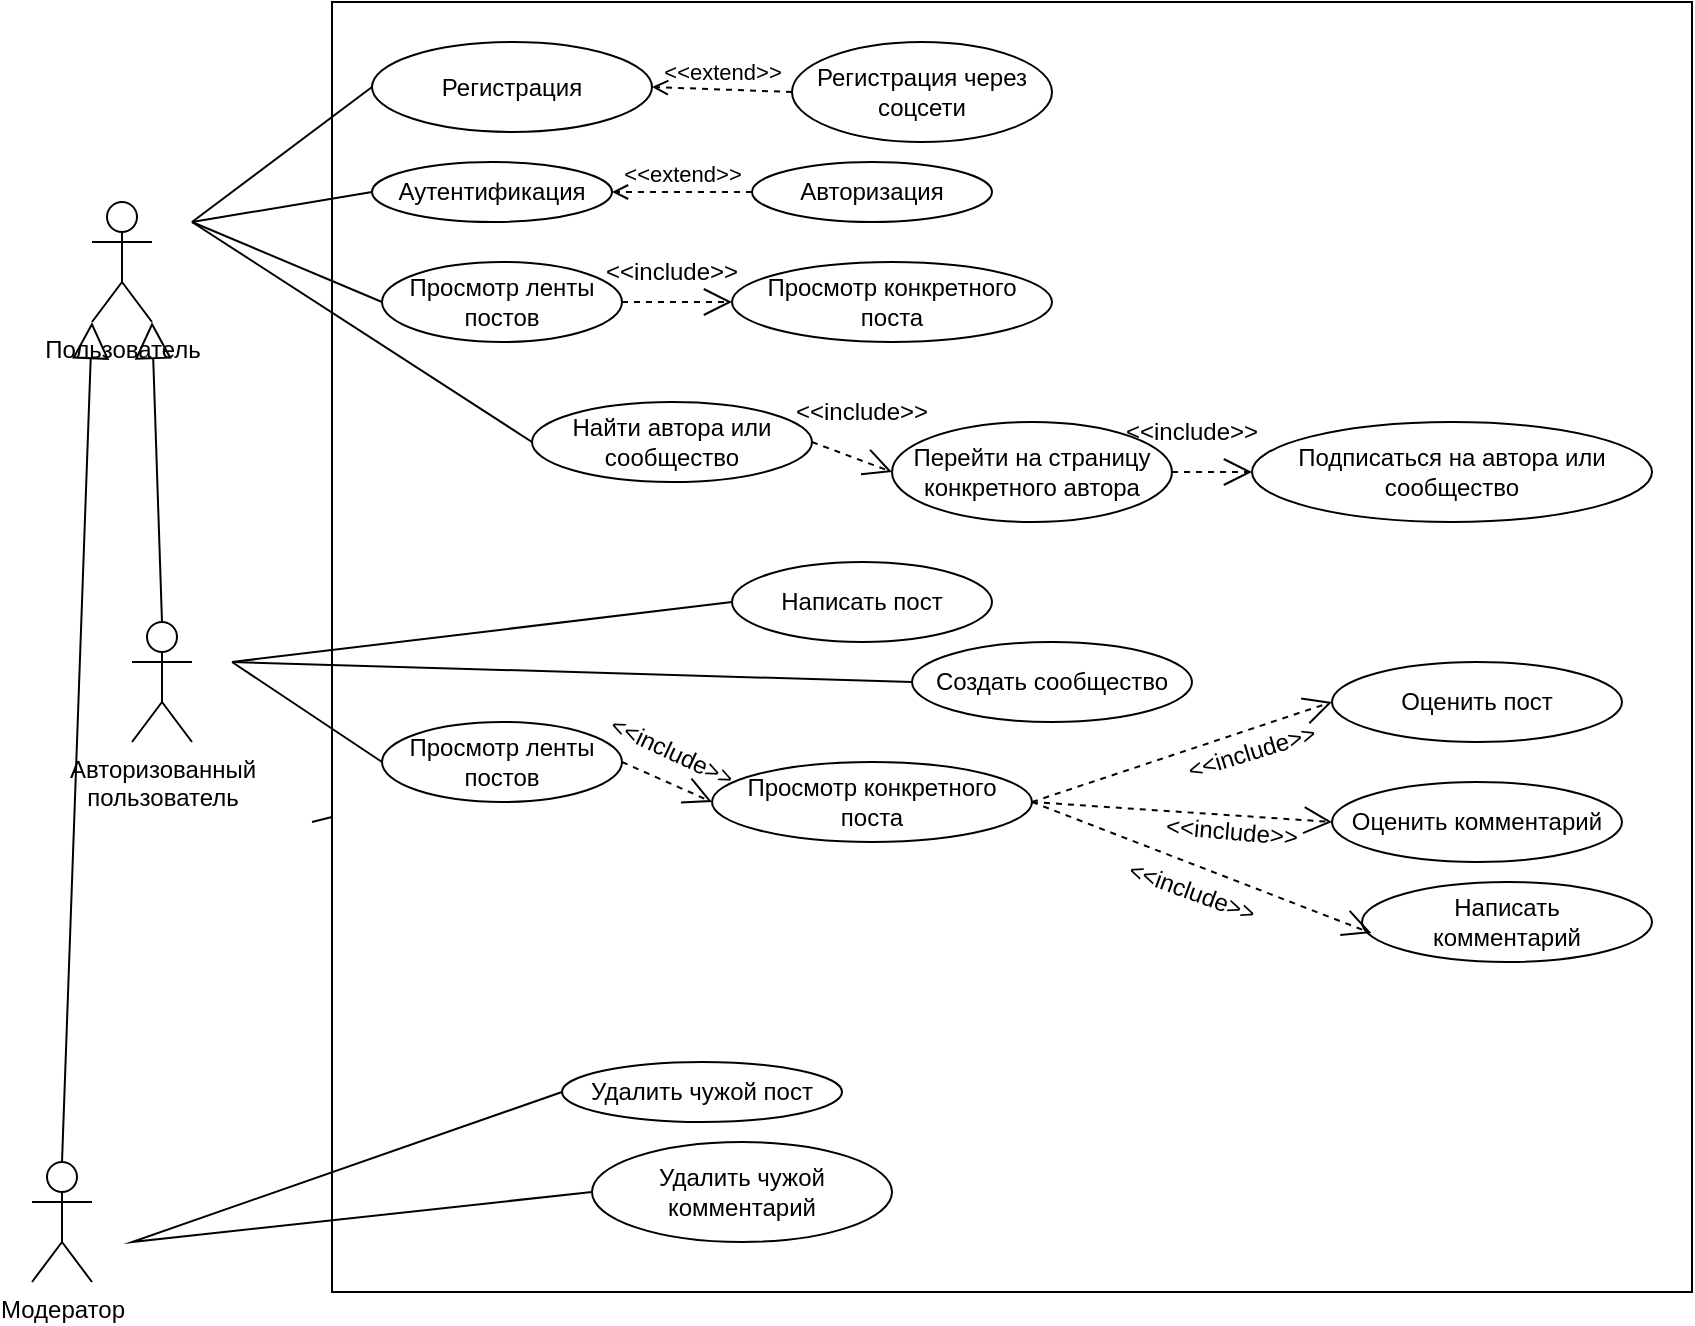 <mxfile version="17.1.4" type="github">
  <diagram id="VerVtzgGsEUed2dzvA5R" name="Page-1">
    <mxGraphModel dx="1102" dy="568" grid="1" gridSize="10" guides="1" tooltips="1" connect="1" arrows="1" fold="1" page="1" pageScale="1" pageWidth="850" pageHeight="1100" math="0" shadow="0">
      <root>
        <mxCell id="0" />
        <mxCell id="1" parent="0" />
        <mxCell id="4-7MC1x0BzrSJv3IkBGC-14" value="" style="rounded=0;whiteSpace=wrap;html=1;" parent="1" vertex="1">
          <mxGeometry x="170" width="680" height="645" as="geometry" />
        </mxCell>
        <mxCell id="4-7MC1x0BzrSJv3IkBGC-1" value="&lt;div&gt;Пользователь&lt;/div&gt;" style="shape=umlActor;verticalLabelPosition=bottom;verticalAlign=top;html=1;" parent="1" vertex="1">
          <mxGeometry x="50" y="100" width="30" height="60" as="geometry" />
        </mxCell>
        <mxCell id="4-7MC1x0BzrSJv3IkBGC-2" value="Просмотр ленты постов" style="ellipse;whiteSpace=wrap;html=1;" parent="1" vertex="1">
          <mxGeometry x="195" y="130" width="120" height="40" as="geometry" />
        </mxCell>
        <mxCell id="4-7MC1x0BzrSJv3IkBGC-3" value="&lt;div&gt;Регистрация&lt;/div&gt;" style="ellipse;whiteSpace=wrap;html=1;" parent="1" vertex="1">
          <mxGeometry x="190" y="20" width="140" height="45" as="geometry" />
        </mxCell>
        <mxCell id="4-7MC1x0BzrSJv3IkBGC-4" value="&lt;div&gt;Авторизация&lt;/div&gt;" style="ellipse;whiteSpace=wrap;html=1;" parent="1" vertex="1">
          <mxGeometry x="380" y="80" width="120" height="30" as="geometry" />
        </mxCell>
        <mxCell id="4-7MC1x0BzrSJv3IkBGC-5" value="Аутентификация" style="ellipse;whiteSpace=wrap;html=1;" parent="1" vertex="1">
          <mxGeometry x="190" y="80" width="120" height="30" as="geometry" />
        </mxCell>
        <mxCell id="4-7MC1x0BzrSJv3IkBGC-6" value="Регистрация через соцсети" style="ellipse;whiteSpace=wrap;html=1;" parent="1" vertex="1">
          <mxGeometry x="400" y="20" width="130" height="50" as="geometry" />
        </mxCell>
        <mxCell id="4-7MC1x0BzrSJv3IkBGC-7" value="&lt;div&gt;Написать пост&lt;/div&gt;" style="ellipse;whiteSpace=wrap;html=1;" parent="1" vertex="1">
          <mxGeometry x="370" y="280" width="130" height="40" as="geometry" />
        </mxCell>
        <mxCell id="4-7MC1x0BzrSJv3IkBGC-9" value="Оценить пост " style="ellipse;whiteSpace=wrap;html=1;" parent="1" vertex="1">
          <mxGeometry x="670" y="330" width="145" height="40" as="geometry" />
        </mxCell>
        <mxCell id="4-7MC1x0BzrSJv3IkBGC-10" value="Просмотр конкретного поста" style="ellipse;whiteSpace=wrap;html=1;" parent="1" vertex="1">
          <mxGeometry x="370" y="130" width="160" height="40" as="geometry" />
        </mxCell>
        <mxCell id="4-7MC1x0BzrSJv3IkBGC-11" value="Создать сообщество" style="ellipse;whiteSpace=wrap;html=1;" parent="1" vertex="1">
          <mxGeometry x="460" y="320" width="140" height="40" as="geometry" />
        </mxCell>
        <mxCell id="4-7MC1x0BzrSJv3IkBGC-12" value="Подписаться на автора или сообщество" style="ellipse;whiteSpace=wrap;html=1;" parent="1" vertex="1">
          <mxGeometry x="630" y="210" width="200" height="50" as="geometry" />
        </mxCell>
        <mxCell id="4-7MC1x0BzrSJv3IkBGC-13" value="Перейти на страницу конкретного автора" style="ellipse;whiteSpace=wrap;html=1;" parent="1" vertex="1">
          <mxGeometry x="450" y="210" width="140" height="50" as="geometry" />
        </mxCell>
        <mxCell id="4-7MC1x0BzrSJv3IkBGC-20" value="" style="endArrow=none;html=1;rounded=0;entryX=0;entryY=0.5;entryDx=0;entryDy=0;" parent="1" target="4-7MC1x0BzrSJv3IkBGC-2" edge="1">
          <mxGeometry width="50" height="50" relative="1" as="geometry">
            <mxPoint x="100" y="110" as="sourcePoint" />
            <mxPoint x="200" y="60" as="targetPoint" />
          </mxGeometry>
        </mxCell>
        <mxCell id="4-7MC1x0BzrSJv3IkBGC-23" value="" style="endArrow=none;html=1;rounded=0;entryX=0;entryY=0.5;entryDx=0;entryDy=0;" parent="1" target="4-7MC1x0BzrSJv3IkBGC-3" edge="1">
          <mxGeometry width="50" height="50" relative="1" as="geometry">
            <mxPoint x="100" y="110" as="sourcePoint" />
            <mxPoint x="160" y="95" as="targetPoint" />
          </mxGeometry>
        </mxCell>
        <mxCell id="4-7MC1x0BzrSJv3IkBGC-25" value="&amp;lt;&amp;lt;extend&amp;gt;&amp;gt;" style="html=1;verticalAlign=bottom;labelBackgroundColor=none;endArrow=open;endFill=0;dashed=1;rounded=0;entryX=1;entryY=0.5;entryDx=0;entryDy=0;exitX=0;exitY=0.5;exitDx=0;exitDy=0;" parent="1" source="4-7MC1x0BzrSJv3IkBGC-6" target="4-7MC1x0BzrSJv3IkBGC-3" edge="1">
          <mxGeometry width="160" relative="1" as="geometry">
            <mxPoint x="470" y="220" as="sourcePoint" />
            <mxPoint x="630" y="220" as="targetPoint" />
            <mxPoint as="offset" />
          </mxGeometry>
        </mxCell>
        <mxCell id="4-7MC1x0BzrSJv3IkBGC-27" value="&amp;lt;&amp;lt;extend&amp;gt;&amp;gt;" style="html=1;verticalAlign=bottom;labelBackgroundColor=none;endArrow=open;endFill=0;dashed=1;rounded=0;exitX=0;exitY=0.5;exitDx=0;exitDy=0;entryX=1;entryY=0.5;entryDx=0;entryDy=0;" parent="1" source="4-7MC1x0BzrSJv3IkBGC-4" target="4-7MC1x0BzrSJv3IkBGC-5" edge="1">
          <mxGeometry width="160" relative="1" as="geometry">
            <mxPoint x="380" y="250" as="sourcePoint" />
            <mxPoint x="540" y="250" as="targetPoint" />
          </mxGeometry>
        </mxCell>
        <mxCell id="4-7MC1x0BzrSJv3IkBGC-29" value="" style="endArrow=none;html=1;rounded=0;entryX=0;entryY=0.5;entryDx=0;entryDy=0;" parent="1" target="4-7MC1x0BzrSJv3IkBGC-5" edge="1">
          <mxGeometry width="50" height="50" relative="1" as="geometry">
            <mxPoint x="100" y="110" as="sourcePoint" />
            <mxPoint x="450" y="280" as="targetPoint" />
          </mxGeometry>
        </mxCell>
        <mxCell id="4-7MC1x0BzrSJv3IkBGC-30" value="&lt;div&gt;Авторизованный &lt;br&gt;&lt;/div&gt;&lt;div&gt;пользователь&lt;/div&gt;" style="shape=umlActor;verticalLabelPosition=bottom;verticalAlign=top;html=1;outlineConnect=0;" parent="1" vertex="1">
          <mxGeometry x="70" y="310" width="30" height="60" as="geometry" />
        </mxCell>
        <mxCell id="4-7MC1x0BzrSJv3IkBGC-34" value="" style="endArrow=block;endSize=16;endFill=0;html=1;rounded=0;exitX=0.5;exitY=0;exitDx=0;exitDy=0;exitPerimeter=0;entryX=1;entryY=1;entryDx=0;entryDy=0;entryPerimeter=0;" parent="1" source="4-7MC1x0BzrSJv3IkBGC-30" target="4-7MC1x0BzrSJv3IkBGC-1" edge="1">
          <mxGeometry width="160" relative="1" as="geometry">
            <mxPoint x="350" y="250" as="sourcePoint" />
            <mxPoint x="510" y="250" as="targetPoint" />
          </mxGeometry>
        </mxCell>
        <mxCell id="4-7MC1x0BzrSJv3IkBGC-35" value="Оценить комментарий " style="ellipse;whiteSpace=wrap;html=1;" parent="1" vertex="1">
          <mxGeometry x="670" y="390" width="145" height="40" as="geometry" />
        </mxCell>
        <mxCell id="4-7MC1x0BzrSJv3IkBGC-36" value="&lt;div&gt;Написать &lt;br&gt;&lt;/div&gt;&lt;div&gt;комментарий &lt;/div&gt;" style="ellipse;whiteSpace=wrap;html=1;" parent="1" vertex="1">
          <mxGeometry x="685" y="440" width="145" height="40" as="geometry" />
        </mxCell>
        <mxCell id="4-7MC1x0BzrSJv3IkBGC-37" value="Модератор" style="shape=umlActor;verticalLabelPosition=bottom;verticalAlign=top;html=1;" parent="1" vertex="1">
          <mxGeometry x="20" y="580" width="30" height="60" as="geometry" />
        </mxCell>
        <mxCell id="4-7MC1x0BzrSJv3IkBGC-44" value="" style="endArrow=block;endSize=16;endFill=0;html=1;rounded=0;exitX=0.5;exitY=0;exitDx=0;exitDy=0;exitPerimeter=0;entryX=0;entryY=1;entryDx=0;entryDy=0;entryPerimeter=0;" parent="1" source="4-7MC1x0BzrSJv3IkBGC-37" target="4-7MC1x0BzrSJv3IkBGC-1" edge="1">
          <mxGeometry x="-0.027" y="-18" width="160" relative="1" as="geometry">
            <mxPoint x="420" y="520" as="sourcePoint" />
            <mxPoint x="580" y="520" as="targetPoint" />
            <mxPoint as="offset" />
          </mxGeometry>
        </mxCell>
        <mxCell id="4-7MC1x0BzrSJv3IkBGC-46" value="&lt;div&gt;Найти автора или сообщество&lt;/div&gt;" style="ellipse;whiteSpace=wrap;html=1;" parent="1" vertex="1">
          <mxGeometry x="270" y="200" width="140" height="40" as="geometry" />
        </mxCell>
        <mxCell id="4-7MC1x0BzrSJv3IkBGC-47" value="Удалить чужой пост" style="ellipse;whiteSpace=wrap;html=1;" parent="1" vertex="1">
          <mxGeometry x="285" y="530" width="140" height="30" as="geometry" />
        </mxCell>
        <mxCell id="4-7MC1x0BzrSJv3IkBGC-52" value="" style="endArrow=none;html=1;rounded=0;entryX=0;entryY=0.5;entryDx=0;entryDy=0;" parent="1" target="4-7MC1x0BzrSJv3IkBGC-7" edge="1">
          <mxGeometry relative="1" as="geometry">
            <mxPoint x="120" y="330" as="sourcePoint" />
            <mxPoint x="510" y="380" as="targetPoint" />
          </mxGeometry>
        </mxCell>
        <mxCell id="4-7MC1x0BzrSJv3IkBGC-56" value="" style="endArrow=none;html=1;rounded=0;entryX=0;entryY=0.5;entryDx=0;entryDy=0;" parent="1" target="4-7MC1x0BzrSJv3IkBGC-11" edge="1">
          <mxGeometry width="50" height="50" relative="1" as="geometry">
            <mxPoint x="120" y="330" as="sourcePoint" />
            <mxPoint x="252.5" y="330" as="targetPoint" />
          </mxGeometry>
        </mxCell>
        <mxCell id="4-7MC1x0BzrSJv3IkBGC-59" value="&lt;div&gt;Удалить чужой&lt;/div&gt;&lt;div&gt;комментарий&lt;br&gt;&lt;/div&gt;" style="ellipse;whiteSpace=wrap;html=1;" parent="1" vertex="1">
          <mxGeometry x="300" y="570" width="150" height="50" as="geometry" />
        </mxCell>
        <mxCell id="4-7MC1x0BzrSJv3IkBGC-60" value="" style="endArrow=none;html=1;rounded=0;entryX=0;entryY=0.5;entryDx=0;entryDy=0;exitX=0;exitY=0.5;exitDx=0;exitDy=0;" parent="1" source="4-7MC1x0BzrSJv3IkBGC-59" target="4-7MC1x0BzrSJv3IkBGC-47" edge="1">
          <mxGeometry width="50" height="50" relative="1" as="geometry">
            <mxPoint x="400" y="440" as="sourcePoint" />
            <mxPoint x="450" y="390" as="targetPoint" />
            <Array as="points">
              <mxPoint x="70" y="620" />
            </Array>
          </mxGeometry>
        </mxCell>
        <mxCell id="4-7MC1x0BzrSJv3IkBGC-62" value="" style="endArrow=open;endSize=12;dashed=1;html=1;rounded=0;entryX=0;entryY=0.5;entryDx=0;entryDy=0;exitX=1;exitY=0.5;exitDx=0;exitDy=0;" parent="1" source="4-7MC1x0BzrSJv3IkBGC-2" target="4-7MC1x0BzrSJv3IkBGC-10" edge="1">
          <mxGeometry x="1" y="30" width="160" relative="1" as="geometry">
            <mxPoint x="315" y="150" as="sourcePoint" />
            <mxPoint x="475" y="149.71" as="targetPoint" />
            <mxPoint as="offset" />
          </mxGeometry>
        </mxCell>
        <mxCell id="4-7MC1x0BzrSJv3IkBGC-63" value="" style="endArrow=open;endSize=12;dashed=1;html=1;rounded=0;entryX=0.032;entryY=0.639;entryDx=0;entryDy=0;entryPerimeter=0;exitX=1;exitY=0.5;exitDx=0;exitDy=0;" parent="1" source="4-7MC1x0BzrSJv3IkBGC-74" target="4-7MC1x0BzrSJv3IkBGC-36" edge="1">
          <mxGeometry x="1" y="30" width="160" relative="1" as="geometry">
            <mxPoint x="347.5" y="149.71" as="sourcePoint" />
            <mxPoint x="507.5" y="149.71" as="targetPoint" />
            <mxPoint as="offset" />
          </mxGeometry>
        </mxCell>
        <mxCell id="4-7MC1x0BzrSJv3IkBGC-64" value="" style="endArrow=open;endSize=12;dashed=1;html=1;rounded=0;entryX=0;entryY=0.5;entryDx=0;entryDy=0;exitX=1;exitY=0.5;exitDx=0;exitDy=0;" parent="1" source="4-7MC1x0BzrSJv3IkBGC-74" target="4-7MC1x0BzrSJv3IkBGC-35" edge="1">
          <mxGeometry x="1" y="30" width="160" relative="1" as="geometry">
            <mxPoint x="400" y="230" as="sourcePoint" />
            <mxPoint x="560" y="230" as="targetPoint" />
            <mxPoint as="offset" />
          </mxGeometry>
        </mxCell>
        <mxCell id="4-7MC1x0BzrSJv3IkBGC-65" value="" style="endArrow=open;endSize=12;dashed=1;html=1;rounded=0;entryX=0;entryY=0.5;entryDx=0;entryDy=0;exitX=1;exitY=0.5;exitDx=0;exitDy=0;" parent="1" source="4-7MC1x0BzrSJv3IkBGC-74" target="4-7MC1x0BzrSJv3IkBGC-9" edge="1">
          <mxGeometry x="1" y="30" width="160" relative="1" as="geometry">
            <mxPoint x="390" y="249.71" as="sourcePoint" />
            <mxPoint x="550" y="249.71" as="targetPoint" />
            <mxPoint as="offset" />
          </mxGeometry>
        </mxCell>
        <mxCell id="4-7MC1x0BzrSJv3IkBGC-66" value="" style="endArrow=open;endSize=12;dashed=1;html=1;rounded=0;exitX=1;exitY=0.5;exitDx=0;exitDy=0;entryX=0;entryY=0.5;entryDx=0;entryDy=0;" parent="1" source="4-7MC1x0BzrSJv3IkBGC-46" target="4-7MC1x0BzrSJv3IkBGC-13" edge="1">
          <mxGeometry x="1" y="30" width="160" relative="1" as="geometry">
            <mxPoint x="650" y="360" as="sourcePoint" />
            <mxPoint x="810" y="360" as="targetPoint" />
            <mxPoint as="offset" />
          </mxGeometry>
        </mxCell>
        <mxCell id="4-7MC1x0BzrSJv3IkBGC-68" value="" style="endArrow=none;html=1;rounded=0;" parent="1" target="4-7MC1x0BzrSJv3IkBGC-14" edge="1">
          <mxGeometry width="50" height="50" relative="1" as="geometry">
            <mxPoint x="160" y="410" as="sourcePoint" />
            <mxPoint x="210" y="360" as="targetPoint" />
          </mxGeometry>
        </mxCell>
        <mxCell id="4-7MC1x0BzrSJv3IkBGC-70" value="" style="endArrow=none;html=1;rounded=0;entryX=0;entryY=0.5;entryDx=0;entryDy=0;" parent="1" target="4-7MC1x0BzrSJv3IkBGC-46" edge="1">
          <mxGeometry width="50" height="50" relative="1" as="geometry">
            <mxPoint x="100" y="110" as="sourcePoint" />
            <mxPoint x="240" y="230" as="targetPoint" />
          </mxGeometry>
        </mxCell>
        <mxCell id="4-7MC1x0BzrSJv3IkBGC-73" value="" style="endArrow=open;endSize=12;dashed=1;html=1;rounded=0;entryX=0;entryY=0.5;entryDx=0;entryDy=0;exitX=1;exitY=0.5;exitDx=0;exitDy=0;" parent="1" source="4-7MC1x0BzrSJv3IkBGC-13" target="4-7MC1x0BzrSJv3IkBGC-12" edge="1">
          <mxGeometry x="1" y="30" width="160" relative="1" as="geometry">
            <mxPoint x="400" y="310" as="sourcePoint" />
            <mxPoint x="560" y="310" as="targetPoint" />
            <mxPoint as="offset" />
          </mxGeometry>
        </mxCell>
        <mxCell id="4-7MC1x0BzrSJv3IkBGC-74" value="Просмотр конкретного поста" style="ellipse;whiteSpace=wrap;html=1;" parent="1" vertex="1">
          <mxGeometry x="360" y="380" width="160" height="40" as="geometry" />
        </mxCell>
        <mxCell id="4-7MC1x0BzrSJv3IkBGC-76" value="" style="endArrow=none;html=1;rounded=0;exitX=0;exitY=0.5;exitDx=0;exitDy=0;" parent="1" source="4-7MC1x0BzrSJv3IkBGC-77" edge="1">
          <mxGeometry width="50" height="50" relative="1" as="geometry">
            <mxPoint x="530" y="390" as="sourcePoint" />
            <mxPoint x="120" y="330" as="targetPoint" />
          </mxGeometry>
        </mxCell>
        <mxCell id="4-7MC1x0BzrSJv3IkBGC-77" value="Просмотр ленты постов" style="ellipse;whiteSpace=wrap;html=1;" parent="1" vertex="1">
          <mxGeometry x="195" y="360" width="120" height="40" as="geometry" />
        </mxCell>
        <mxCell id="4-7MC1x0BzrSJv3IkBGC-78" value="" style="endArrow=open;endSize=12;dashed=1;html=1;rounded=0;entryX=0;entryY=0.5;entryDx=0;entryDy=0;exitX=1;exitY=0.5;exitDx=0;exitDy=0;" parent="1" source="4-7MC1x0BzrSJv3IkBGC-77" target="4-7MC1x0BzrSJv3IkBGC-74" edge="1">
          <mxGeometry x="1" y="30" width="160" relative="1" as="geometry">
            <mxPoint x="530" y="410" as="sourcePoint" />
            <mxPoint x="680" y="420" as="targetPoint" />
            <mxPoint as="offset" />
          </mxGeometry>
        </mxCell>
        <mxCell id="x0CRpCVnMXHmlvxIsemy-1" value="&amp;lt;&amp;lt;include&amp;gt;&amp;gt;" style="text;html=1;strokeColor=none;fillColor=none;align=center;verticalAlign=middle;whiteSpace=wrap;rounded=0;" vertex="1" parent="1">
          <mxGeometry x="405" y="190" width="60" height="30" as="geometry" />
        </mxCell>
        <mxCell id="x0CRpCVnMXHmlvxIsemy-2" value="&amp;lt;&amp;lt;include&amp;gt;&amp;gt;" style="text;html=1;strokeColor=none;fillColor=none;align=center;verticalAlign=middle;whiteSpace=wrap;rounded=0;" vertex="1" parent="1">
          <mxGeometry x="570" y="200" width="60" height="30" as="geometry" />
        </mxCell>
        <mxCell id="x0CRpCVnMXHmlvxIsemy-3" value="&amp;lt;&amp;lt;include&amp;gt;&amp;gt;" style="text;html=1;strokeColor=none;fillColor=none;align=center;verticalAlign=middle;whiteSpace=wrap;rounded=0;rotation=-17;" vertex="1" parent="1">
          <mxGeometry x="600" y="360" width="60" height="30" as="geometry" />
        </mxCell>
        <mxCell id="x0CRpCVnMXHmlvxIsemy-4" value="&amp;lt;&amp;lt;include&amp;gt;&amp;gt;" style="text;html=1;strokeColor=none;fillColor=none;align=center;verticalAlign=middle;whiteSpace=wrap;rounded=0;rotation=5;" vertex="1" parent="1">
          <mxGeometry x="590" y="400" width="60" height="30" as="geometry" />
        </mxCell>
        <mxCell id="x0CRpCVnMXHmlvxIsemy-5" value="&amp;lt;&amp;lt;include&amp;gt;&amp;gt;" style="text;html=1;strokeColor=none;fillColor=none;align=center;verticalAlign=middle;whiteSpace=wrap;rounded=0;rotation=20;" vertex="1" parent="1">
          <mxGeometry x="570" y="430" width="60" height="30" as="geometry" />
        </mxCell>
        <mxCell id="x0CRpCVnMXHmlvxIsemy-6" value="&amp;lt;&amp;lt;include&amp;gt;&amp;gt;" style="text;html=1;strokeColor=none;fillColor=none;align=center;verticalAlign=middle;whiteSpace=wrap;rounded=0;rotation=25;" vertex="1" parent="1">
          <mxGeometry x="310" y="360" width="60" height="30" as="geometry" />
        </mxCell>
        <mxCell id="x0CRpCVnMXHmlvxIsemy-7" value="&amp;lt;&amp;lt;include&amp;gt;&amp;gt;" style="text;html=1;strokeColor=none;fillColor=none;align=center;verticalAlign=middle;whiteSpace=wrap;rounded=0;" vertex="1" parent="1">
          <mxGeometry x="310" y="120" width="60" height="30" as="geometry" />
        </mxCell>
      </root>
    </mxGraphModel>
  </diagram>
</mxfile>
